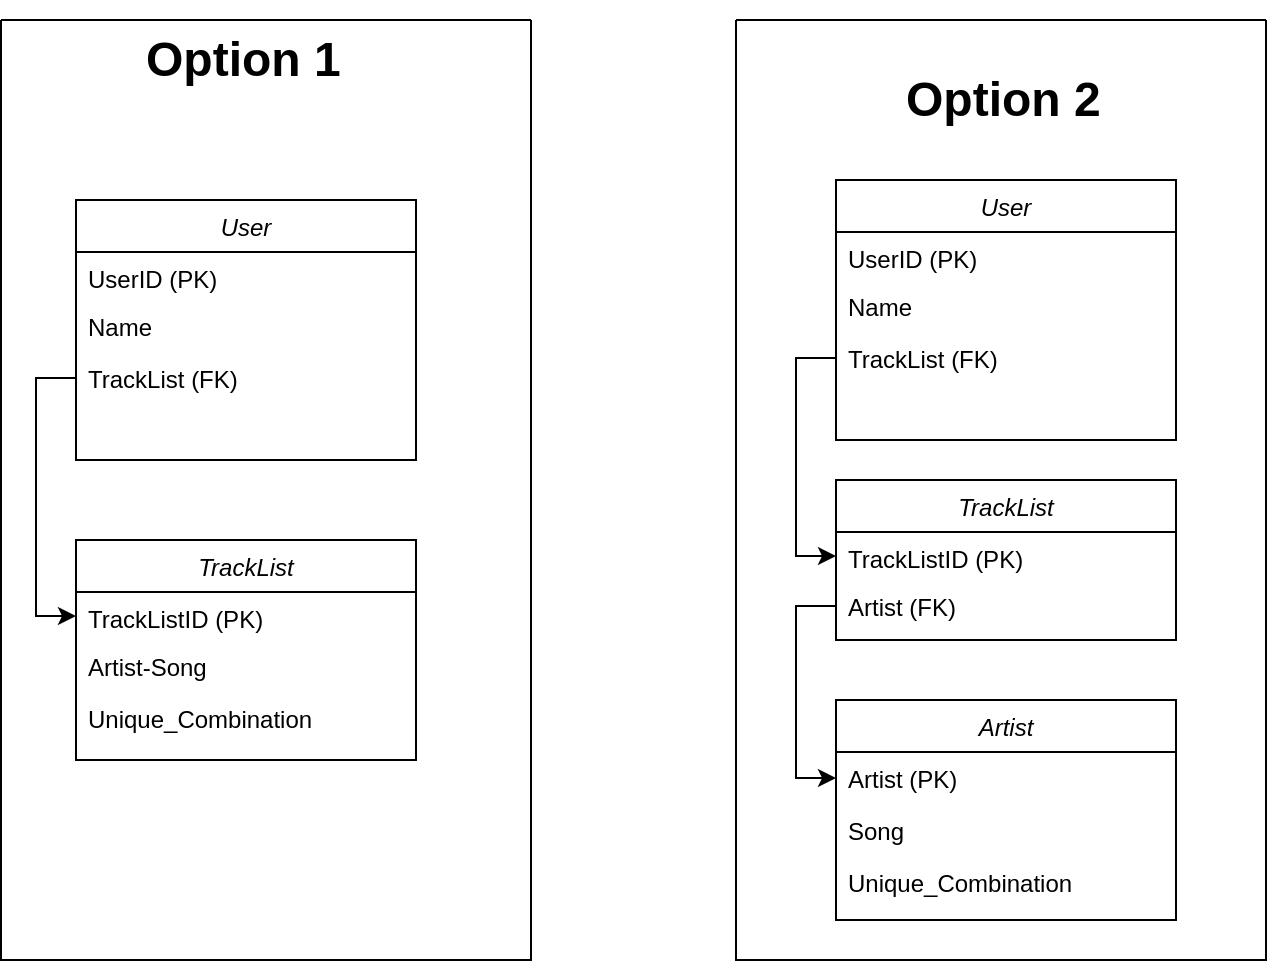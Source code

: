 <mxfile version="14.6.13" type="device"><diagram id="C5RBs43oDa-KdzZeNtuy" name="Page-1"><mxGraphModel dx="1422" dy="822" grid="1" gridSize="10" guides="1" tooltips="1" connect="1" arrows="1" fold="1" page="1" pageScale="1" pageWidth="827" pageHeight="1169" math="0" shadow="0"><root><mxCell id="WIyWlLk6GJQsqaUBKTNV-0"/><mxCell id="WIyWlLk6GJQsqaUBKTNV-1" parent="WIyWlLk6GJQsqaUBKTNV-0"/><mxCell id="zkfFHV4jXpPFQw0GAbJ--0" value="User" style="swimlane;fontStyle=2;align=center;verticalAlign=top;childLayout=stackLayout;horizontal=1;startSize=26;horizontalStack=0;resizeParent=1;resizeLast=0;collapsible=1;marginBottom=0;rounded=0;shadow=0;strokeWidth=1;" parent="WIyWlLk6GJQsqaUBKTNV-1" vertex="1"><mxGeometry x="130" y="120" width="170" height="130" as="geometry"><mxRectangle x="230" y="140" width="160" height="26" as="alternateBounds"/></mxGeometry></mxCell><mxCell id="zkfFHV4jXpPFQw0GAbJ--5" value="UserID (PK)" style="text;align=left;verticalAlign=top;spacingLeft=4;spacingRight=4;overflow=hidden;rotatable=0;points=[[0,0.5],[1,0.5]];portConstraint=eastwest;" parent="zkfFHV4jXpPFQw0GAbJ--0" vertex="1"><mxGeometry y="26" width="170" height="24" as="geometry"/></mxCell><mxCell id="zkfFHV4jXpPFQw0GAbJ--1" value="Name" style="text;align=left;verticalAlign=top;spacingLeft=4;spacingRight=4;overflow=hidden;rotatable=0;points=[[0,0.5],[1,0.5]];portConstraint=eastwest;" parent="zkfFHV4jXpPFQw0GAbJ--0" vertex="1"><mxGeometry y="50" width="170" height="26" as="geometry"/></mxCell><mxCell id="zkfFHV4jXpPFQw0GAbJ--2" value="TrackList (FK)" style="text;align=left;verticalAlign=top;spacingLeft=4;spacingRight=4;overflow=hidden;rotatable=0;points=[[0,0.5],[1,0.5]];portConstraint=eastwest;rounded=0;shadow=0;html=0;" parent="zkfFHV4jXpPFQw0GAbJ--0" vertex="1"><mxGeometry y="76" width="170" height="26" as="geometry"/></mxCell><mxCell id="4hcoEb0Vcpeq4JLOqp94-1" value="TrackList" style="swimlane;fontStyle=2;align=center;verticalAlign=top;childLayout=stackLayout;horizontal=1;startSize=26;horizontalStack=0;resizeParent=1;resizeLast=0;collapsible=1;marginBottom=0;rounded=0;shadow=0;strokeWidth=1;" vertex="1" parent="WIyWlLk6GJQsqaUBKTNV-1"><mxGeometry x="130" y="290" width="170" height="110" as="geometry"><mxRectangle x="230" y="140" width="160" height="26" as="alternateBounds"/></mxGeometry></mxCell><mxCell id="4hcoEb0Vcpeq4JLOqp94-2" value="TrackListID (PK)" style="text;align=left;verticalAlign=top;spacingLeft=4;spacingRight=4;overflow=hidden;rotatable=0;points=[[0,0.5],[1,0.5]];portConstraint=eastwest;" vertex="1" parent="4hcoEb0Vcpeq4JLOqp94-1"><mxGeometry y="26" width="170" height="24" as="geometry"/></mxCell><mxCell id="4hcoEb0Vcpeq4JLOqp94-39" value="Artist-Song" style="text;align=left;verticalAlign=top;spacingLeft=4;spacingRight=4;overflow=hidden;rotatable=0;points=[[0,0.5],[1,0.5]];portConstraint=eastwest;" vertex="1" parent="4hcoEb0Vcpeq4JLOqp94-1"><mxGeometry y="50" width="170" height="26" as="geometry"/></mxCell><mxCell id="4hcoEb0Vcpeq4JLOqp94-37" value="Unique_Combination" style="text;align=left;verticalAlign=top;spacingLeft=4;spacingRight=4;overflow=hidden;rotatable=0;points=[[0,0.5],[1,0.5]];portConstraint=eastwest;" vertex="1" parent="4hcoEb0Vcpeq4JLOqp94-1"><mxGeometry y="76" width="170" height="26" as="geometry"/></mxCell><mxCell id="4hcoEb0Vcpeq4JLOqp94-5" style="edgeStyle=orthogonalEdgeStyle;rounded=0;orthogonalLoop=1;jettySize=auto;html=1;exitX=0;exitY=0.5;exitDx=0;exitDy=0;entryX=0;entryY=0.5;entryDx=0;entryDy=0;" edge="1" parent="WIyWlLk6GJQsqaUBKTNV-1" source="zkfFHV4jXpPFQw0GAbJ--2" target="4hcoEb0Vcpeq4JLOqp94-2"><mxGeometry relative="1" as="geometry"/></mxCell><mxCell id="4hcoEb0Vcpeq4JLOqp94-6" value="User" style="swimlane;fontStyle=2;align=center;verticalAlign=top;childLayout=stackLayout;horizontal=1;startSize=26;horizontalStack=0;resizeParent=1;resizeLast=0;collapsible=1;marginBottom=0;rounded=0;shadow=0;strokeWidth=1;" vertex="1" parent="WIyWlLk6GJQsqaUBKTNV-1"><mxGeometry x="510" y="110" width="170" height="130" as="geometry"><mxRectangle x="230" y="140" width="160" height="26" as="alternateBounds"/></mxGeometry></mxCell><mxCell id="4hcoEb0Vcpeq4JLOqp94-7" value="UserID (PK)" style="text;align=left;verticalAlign=top;spacingLeft=4;spacingRight=4;overflow=hidden;rotatable=0;points=[[0,0.5],[1,0.5]];portConstraint=eastwest;" vertex="1" parent="4hcoEb0Vcpeq4JLOqp94-6"><mxGeometry y="26" width="170" height="24" as="geometry"/></mxCell><mxCell id="4hcoEb0Vcpeq4JLOqp94-8" value="Name" style="text;align=left;verticalAlign=top;spacingLeft=4;spacingRight=4;overflow=hidden;rotatable=0;points=[[0,0.5],[1,0.5]];portConstraint=eastwest;" vertex="1" parent="4hcoEb0Vcpeq4JLOqp94-6"><mxGeometry y="50" width="170" height="26" as="geometry"/></mxCell><mxCell id="4hcoEb0Vcpeq4JLOqp94-9" value="TrackList (FK)" style="text;align=left;verticalAlign=top;spacingLeft=4;spacingRight=4;overflow=hidden;rotatable=0;points=[[0,0.5],[1,0.5]];portConstraint=eastwest;rounded=0;shadow=0;html=0;" vertex="1" parent="4hcoEb0Vcpeq4JLOqp94-6"><mxGeometry y="76" width="170" height="26" as="geometry"/></mxCell><mxCell id="4hcoEb0Vcpeq4JLOqp94-10" value="TrackList" style="swimlane;fontStyle=2;align=center;verticalAlign=top;childLayout=stackLayout;horizontal=1;startSize=26;horizontalStack=0;resizeParent=1;resizeLast=0;collapsible=1;marginBottom=0;rounded=0;shadow=0;strokeWidth=1;" vertex="1" parent="WIyWlLk6GJQsqaUBKTNV-1"><mxGeometry x="510" y="260" width="170" height="80" as="geometry"><mxRectangle x="230" y="140" width="160" height="26" as="alternateBounds"/></mxGeometry></mxCell><mxCell id="4hcoEb0Vcpeq4JLOqp94-11" value="TrackListID (PK)" style="text;align=left;verticalAlign=top;spacingLeft=4;spacingRight=4;overflow=hidden;rotatable=0;points=[[0,0.5],[1,0.5]];portConstraint=eastwest;" vertex="1" parent="4hcoEb0Vcpeq4JLOqp94-10"><mxGeometry y="26" width="170" height="24" as="geometry"/></mxCell><mxCell id="4hcoEb0Vcpeq4JLOqp94-12" value="Artist (FK)" style="text;align=left;verticalAlign=top;spacingLeft=4;spacingRight=4;overflow=hidden;rotatable=0;points=[[0,0.5],[1,0.5]];portConstraint=eastwest;" vertex="1" parent="4hcoEb0Vcpeq4JLOqp94-10"><mxGeometry y="50" width="170" height="26" as="geometry"/></mxCell><mxCell id="4hcoEb0Vcpeq4JLOqp94-14" style="edgeStyle=orthogonalEdgeStyle;rounded=0;orthogonalLoop=1;jettySize=auto;html=1;exitX=0;exitY=0.5;exitDx=0;exitDy=0;entryX=0;entryY=0.5;entryDx=0;entryDy=0;" edge="1" parent="WIyWlLk6GJQsqaUBKTNV-1" source="4hcoEb0Vcpeq4JLOqp94-9" target="4hcoEb0Vcpeq4JLOqp94-11"><mxGeometry relative="1" as="geometry"/></mxCell><mxCell id="4hcoEb0Vcpeq4JLOqp94-15" value="Artist" style="swimlane;fontStyle=2;align=center;verticalAlign=top;childLayout=stackLayout;horizontal=1;startSize=26;horizontalStack=0;resizeParent=1;resizeLast=0;collapsible=1;marginBottom=0;rounded=0;shadow=0;strokeWidth=1;" vertex="1" parent="WIyWlLk6GJQsqaUBKTNV-1"><mxGeometry x="510" y="370" width="170" height="110" as="geometry"><mxRectangle x="230" y="140" width="160" height="26" as="alternateBounds"/></mxGeometry></mxCell><mxCell id="4hcoEb0Vcpeq4JLOqp94-19" value="Artist (PK)" style="text;align=left;verticalAlign=top;spacingLeft=4;spacingRight=4;overflow=hidden;rotatable=0;points=[[0,0.5],[1,0.5]];portConstraint=eastwest;" vertex="1" parent="4hcoEb0Vcpeq4JLOqp94-15"><mxGeometry y="26" width="170" height="26" as="geometry"/></mxCell><mxCell id="4hcoEb0Vcpeq4JLOqp94-18" value="Song" style="text;align=left;verticalAlign=top;spacingLeft=4;spacingRight=4;overflow=hidden;rotatable=0;points=[[0,0.5],[1,0.5]];portConstraint=eastwest;rounded=0;shadow=0;html=0;" vertex="1" parent="4hcoEb0Vcpeq4JLOqp94-15"><mxGeometry y="52" width="170" height="26" as="geometry"/></mxCell><mxCell id="4hcoEb0Vcpeq4JLOqp94-38" value="Unique_Combination" style="text;align=left;verticalAlign=top;spacingLeft=4;spacingRight=4;overflow=hidden;rotatable=0;points=[[0,0.5],[1,0.5]];portConstraint=eastwest;" vertex="1" parent="4hcoEb0Vcpeq4JLOqp94-15"><mxGeometry y="78" width="170" height="26" as="geometry"/></mxCell><mxCell id="4hcoEb0Vcpeq4JLOqp94-20" style="edgeStyle=orthogonalEdgeStyle;rounded=0;orthogonalLoop=1;jettySize=auto;html=1;exitX=0;exitY=0.5;exitDx=0;exitDy=0;entryX=0;entryY=0.5;entryDx=0;entryDy=0;" edge="1" parent="WIyWlLk6GJQsqaUBKTNV-1" source="4hcoEb0Vcpeq4JLOqp94-12" target="4hcoEb0Vcpeq4JLOqp94-19"><mxGeometry relative="1" as="geometry"/></mxCell><object label="&lt;h1&gt;Option 1&lt;/h1&gt;" id="4hcoEb0Vcpeq4JLOqp94-24"><mxCell style="text;html=1;strokeColor=none;fillColor=none;spacing=5;spacingTop=-20;whiteSpace=wrap;overflow=hidden;rounded=0;" vertex="1" parent="WIyWlLk6GJQsqaUBKTNV-1"><mxGeometry x="160" y="30" width="110" height="40" as="geometry"/></mxCell></object><mxCell id="4hcoEb0Vcpeq4JLOqp94-41" value="" style="swimlane;startSize=0;" vertex="1" parent="WIyWlLk6GJQsqaUBKTNV-1"><mxGeometry x="460" y="30" width="265" height="470" as="geometry"/></mxCell><object label="&lt;h1&gt;Option 2&lt;/h1&gt;" id="4hcoEb0Vcpeq4JLOqp94-25"><mxCell style="text;html=1;strokeColor=none;fillColor=none;spacing=5;spacingTop=-20;whiteSpace=wrap;overflow=hidden;rounded=0;" vertex="1" parent="4hcoEb0Vcpeq4JLOqp94-41"><mxGeometry x="80" y="20" width="110" height="40" as="geometry"/></mxCell></object><mxCell id="4hcoEb0Vcpeq4JLOqp94-42" value="" style="swimlane;startSize=0;" vertex="1" parent="WIyWlLk6GJQsqaUBKTNV-1"><mxGeometry x="92.5" y="30" width="265" height="470" as="geometry"/></mxCell></root></mxGraphModel></diagram></mxfile>